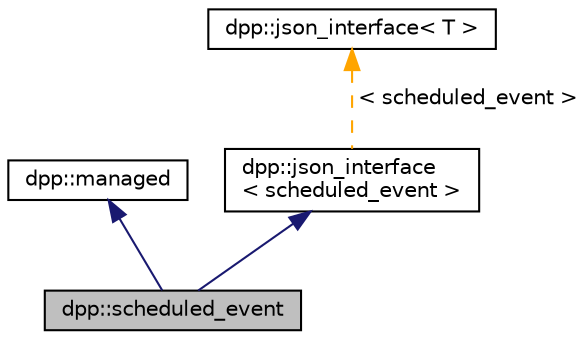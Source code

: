 digraph "dpp::scheduled_event"
{
 // INTERACTIVE_SVG=YES
 // LATEX_PDF_SIZE
  bgcolor="transparent";
  edge [fontname="Helvetica",fontsize="10",labelfontname="Helvetica",labelfontsize="10"];
  node [fontname="Helvetica",fontsize="10",shape=record];
  Node1 [label="dpp::scheduled_event",height=0.2,width=0.4,color="black", fillcolor="grey75", style="filled", fontcolor="black",tooltip="A scheduled event."];
  Node2 -> Node1 [dir="back",color="midnightblue",fontsize="10",style="solid",fontname="Helvetica"];
  Node2 [label="dpp::managed",height=0.2,width=0.4,color="black",URL="$classdpp_1_1managed.html",tooltip="The managed class is the base class for various types that can be stored in a cache that are identifi..."];
  Node3 -> Node1 [dir="back",color="midnightblue",fontsize="10",style="solid",fontname="Helvetica"];
  Node3 [label="dpp::json_interface\l\< scheduled_event \>",height=0.2,width=0.4,color="black",URL="$structdpp_1_1json__interface.html",tooltip=" "];
  Node4 -> Node3 [dir="back",color="orange",fontsize="10",style="dashed",label=" \< scheduled_event \>" ,fontname="Helvetica"];
  Node4 [label="dpp::json_interface\< T \>",height=0.2,width=0.4,color="black",URL="$structdpp_1_1json__interface.html",tooltip="Represents an interface for an object that can optionally implement functions for converting to and f..."];
}
